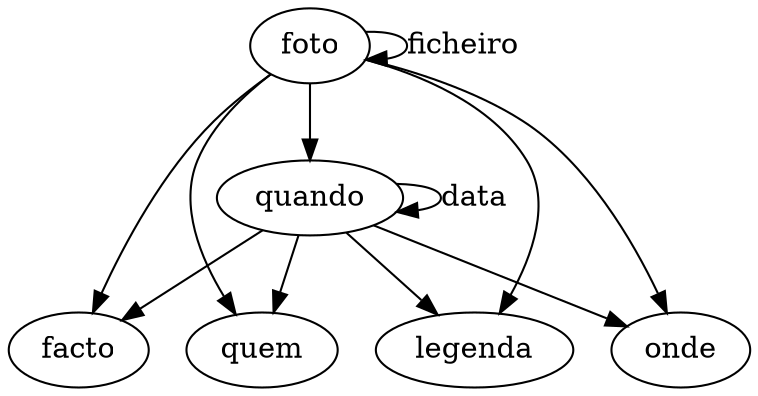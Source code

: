 strict digraph g{



foto -> foto [label="ficheiro"]


foto -> quem

foto -> facto


foto -> foto [label="ficheiro"]

foto -> onde


foto -> quem

foto -> facto



foto -> foto [label="ficheiro"]


foto -> quem

foto -> facto



foto -> foto [label="ficheiro"]

foto -> onde


foto -> quem

foto -> facto





foto -> foto [label="ficheiro"]

foto -> onde


foto -> quem

foto -> facto



foto -> foto [label="ficheiro"]


foto -> quem

foto -> facto


foto -> foto [label="ficheiro"]

foto -> quando

foto -> quem

foto -> facto



foto -> foto [label="ficheiro"]

foto -> onde

foto -> quando

foto -> quem

foto -> facto



foto -> foto [label="ficheiro"]

foto -> onde


foto -> quem

foto -> facto



foto -> foto [label="ficheiro"]

foto -> onde

foto -> quem

foto -> facto


foto -> foto [label="ficheiro"]

foto -> onde

foto -> quando

foto -> quem

foto -> facto



foto -> foto [label="ficheiro"]

foto -> quando

foto -> quem

foto -> facto



foto -> foto [label="ficheiro"]

foto -> onde


foto -> quem


foto -> foto [label="ficheiro"]

foto -> quem

foto -> facto




foto -> foto [label="ficheiro"]

foto -> quem

foto -> facto



foto -> foto [label="ficheiro"]

foto -> quem

foto -> onde


foto -> facto



foto -> foto [label="ficheiro"]

foto -> onde


foto -> quem

foto -> facto

foto -> legenda



foto -> foto [label="ficheiro"]

foto -> onde


foto -> quem



foto -> foto [label="ficheiro"]

foto -> onde

foto -> quando
quando -> quando [label="data"]

quando -> quem



foto -> foto
foto -> foto [label="ficheiro"]

foto -> quem



foto -> foto
foto -> foto [label="ficheiro"]

foto -> quem



foto -> foto
foto -> foto [label="ficheiro"]

foto -> quem

foto -> facto


foto -> foto
foto -> foto [label="ficheiro"]

foto -> quem



foto -> foto
foto -> foto [label="ficheiro"]

foto -> quem



foto -> foto
foto -> foto [label="ficheiro"]

foto -> quem

foto -> facto


foto -> foto
foto -> foto [label="ficheiro"]

foto -> quem

foto -> quando


foto -> foto
foto -> foto [label="ficheiro"]

foto -> quem


foto -> foto
foto -> foto [label="ficheiro"]

foto -> quem



foto -> foto
foto -> foto [label="ficheiro"]

foto -> onde


foto -> quem

foto -> facto



foto -> foto
foto -> foto [label="ficheiro"]

foto -> onde


foto -> quem

foto -> facto



foto -> foto
foto -> foto [label="ficheiro"]

foto -> quando
quando -> quando [label="data"]

quando -> quem

quando -> facto




foto -> foto
foto -> foto [label="ficheiro"]

foto -> onde

foto -> quando
quando -> quando [label="data"]

quando -> quem


foto -> foto
foto -> foto [label="ficheiro"]

foto -> onde

foto -> quando
quando -> quando [label="data"]

quando -> quem

quando -> facto



foto -> foto
foto -> foto [label="ficheiro"]

foto -> onde

foto -> quando

foto -> quem

foto -> facto


foto -> foto
foto -> foto [label="ficheiro"]

foto -> onde

foto -> facto



foto -> foto
foto -> foto [label="ficheiro"]

foto -> onde

foto -> quem

foto -> quando
quando -> quando [label="data"]

quando -> legenda


foto -> foto
foto -> foto [label="ficheiro"]

foto -> quem

foto -> quando
quando -> quando [label="data"]

quando -> onde




}
